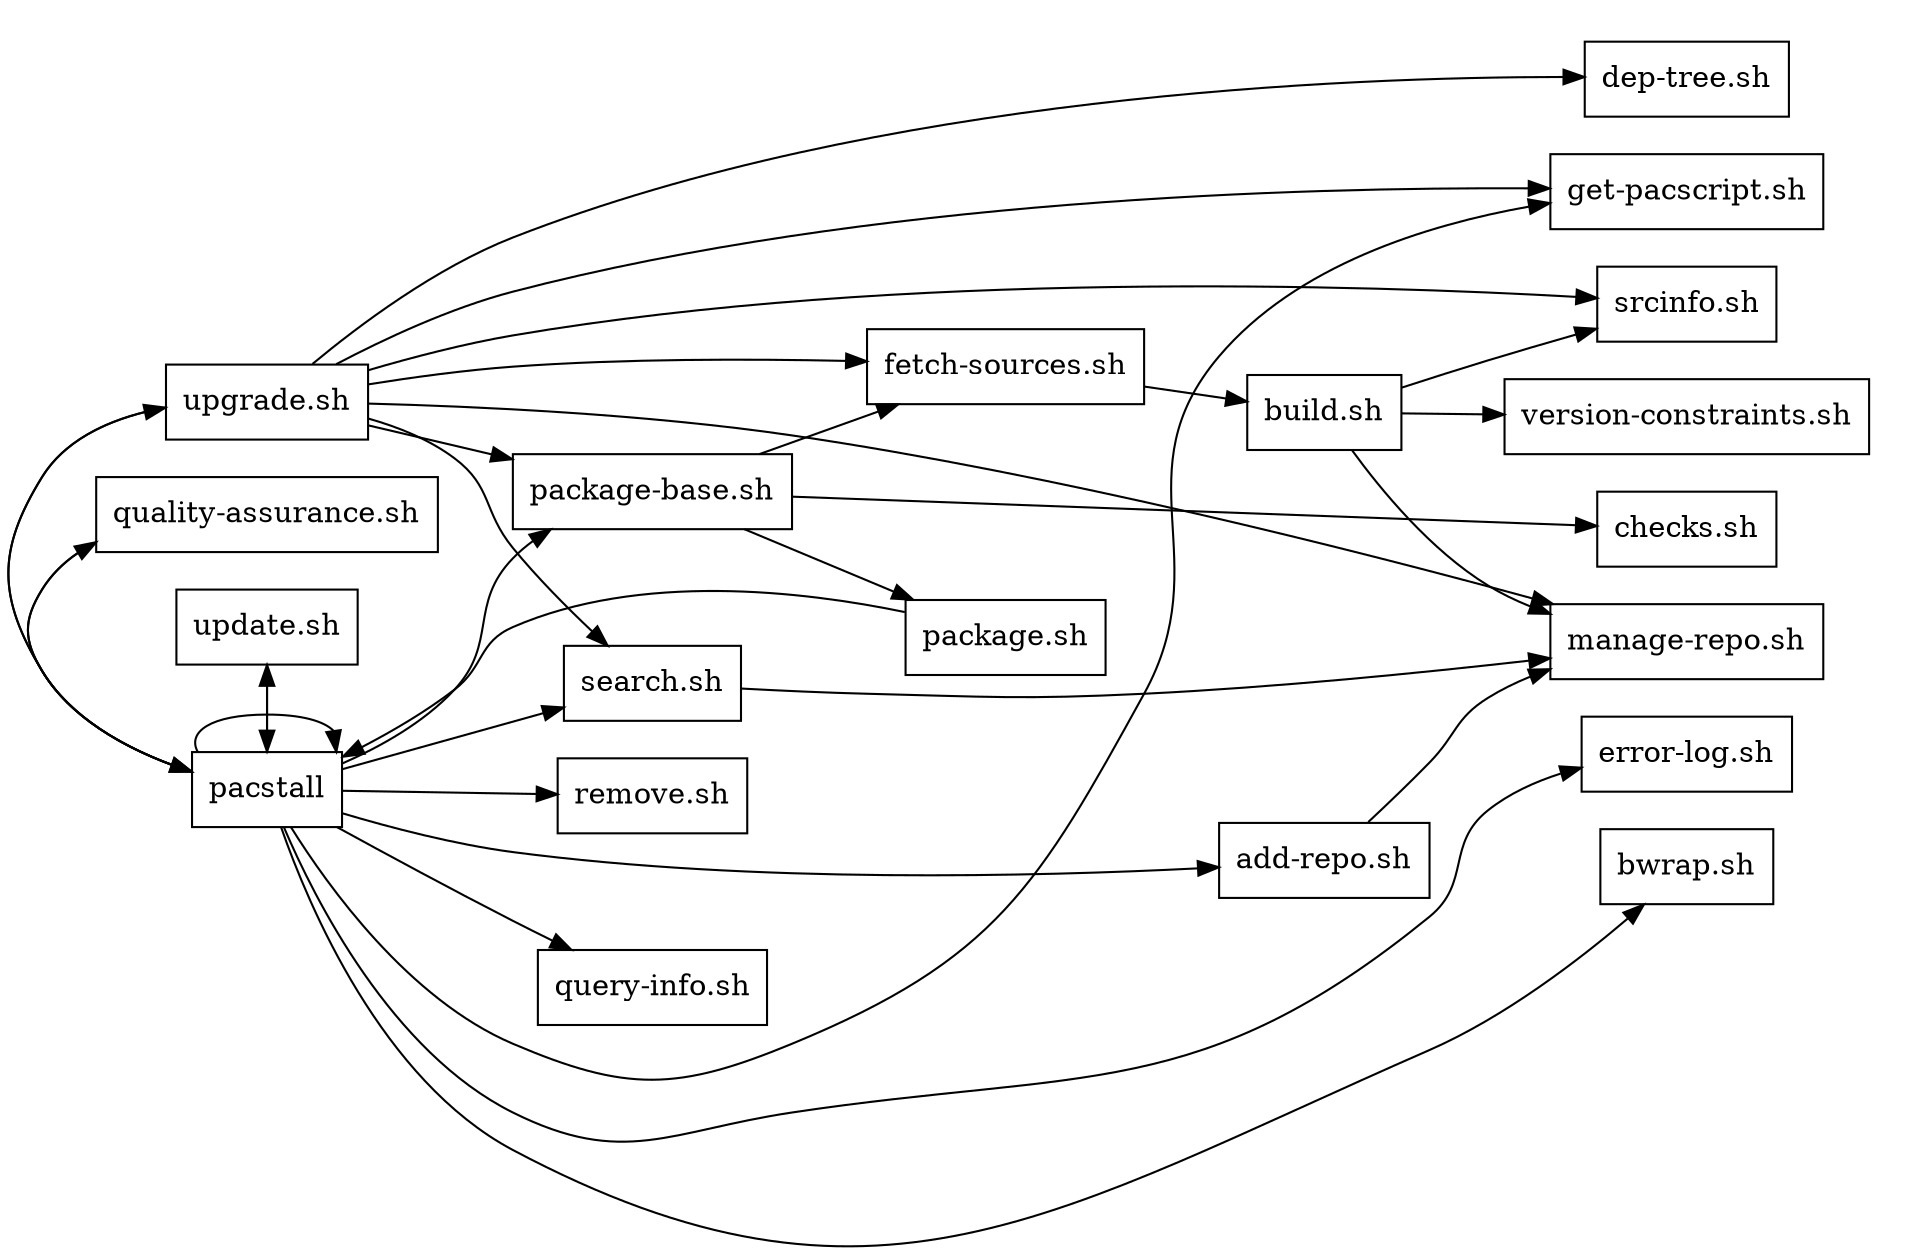 digraph ScriptWeb {
    rankdir=LR;
    node [shape=box];

    subgraph cluster_recursive {
        penwidth=0;
        "update.sh";
        "upgrade.sh";
        "quality-assurance.sh";
    }

    subgraph cluster_helpers {
        penwidth=0;
        "error-log.sh";
        "bwrap.sh";
        "get-pacscript.sh";
        "version-constraints.sh";
        "dep-tree.sh";
        "srcinfo.sh";
        "manage-repo.sh";
        "checks.sh";
    }

    pacstall -> "error-log.sh";
    pacstall -> "bwrap.sh";
    pacstall -> "search.sh";
    pacstall -> "get-pacscript.sh";
    pacstall -> "package-base.sh";
    pacstall -> "remove.sh";
    pacstall -> "add-repo.sh";
    pacstall -> "update.sh";
    pacstall -> "upgrade.sh";
    pacstall -> "query-info.sh";
    pacstall -> "quality-assurance.sh";

    // add-repo.sh dependencies
    "add-repo.sh" -> "manage-repo.sh";

    // build.sh dependencies
    "build.sh" -> "version-constraints.sh";
    "build.sh" -> "srcinfo.sh";
    "build.sh" -> "manage-repo.sh";

    // fetch-sources.sh dependencies
    "fetch-sources.sh" -> "build.sh";

    // package-base.sh dependencies
    "package-base.sh" -> "checks.sh";
    "package-base.sh" -> "fetch-sources.sh";
    "package-base.sh" -> "package.sh";

    // search.sh dependencies
    "search.sh" -> "manage-repo.sh";

    // upgrade.sh dependencies
    "upgrade.sh" -> "dep-tree.sh";
    "upgrade.sh" -> "fetch-sources.sh";
    "upgrade.sh" -> "srcinfo.sh";
    "upgrade.sh" -> "manage-repo.sh";
    "upgrade.sh" -> "search.sh";
    "upgrade.sh" -> "get-pacscript.sh";
    "upgrade.sh" -> "package-base.sh";

    // recursive calls
    "package.sh" -> pacstall;
    "quality-assurance.sh" -> pacstall;
    "update.sh" -> pacstall;
    "upgrade.sh" -> pacstall;
    pacstall -> pacstall;
}
